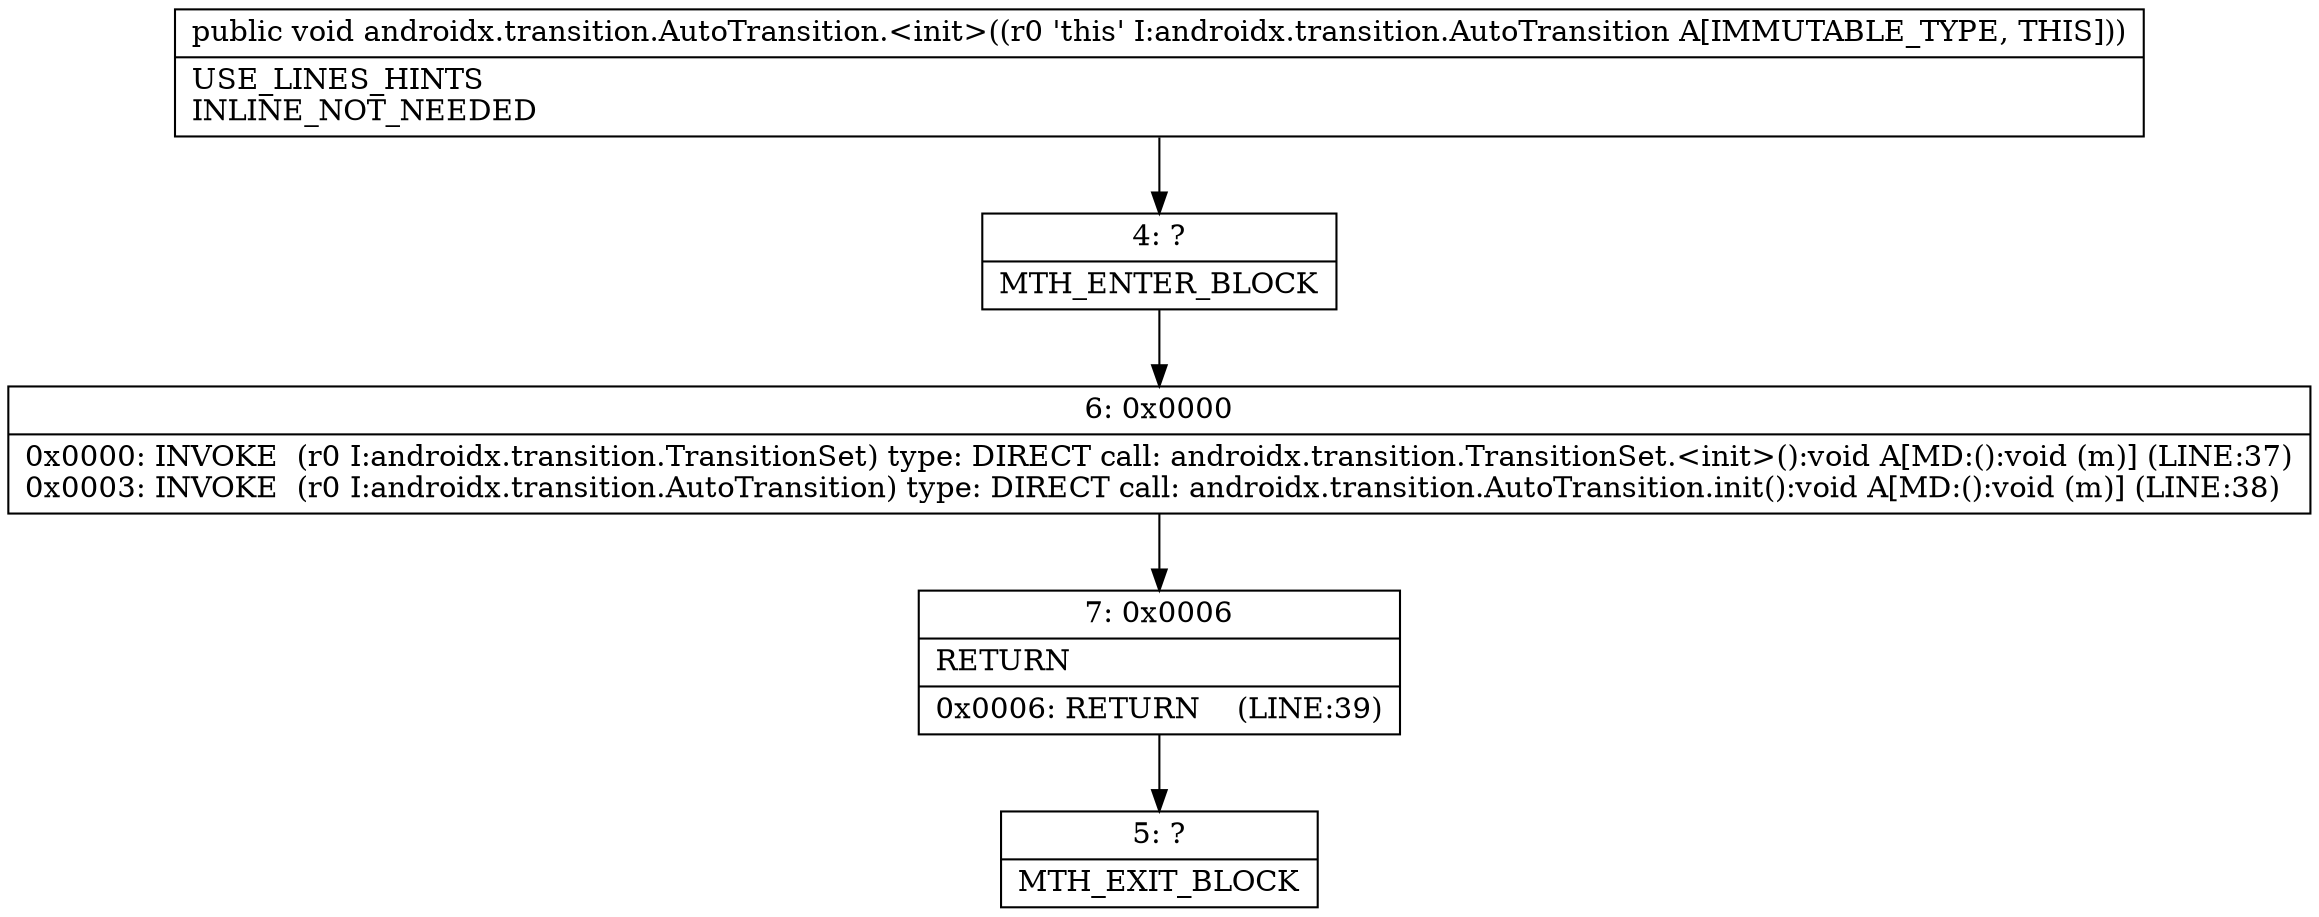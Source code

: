 digraph "CFG forandroidx.transition.AutoTransition.\<init\>()V" {
Node_4 [shape=record,label="{4\:\ ?|MTH_ENTER_BLOCK\l}"];
Node_6 [shape=record,label="{6\:\ 0x0000|0x0000: INVOKE  (r0 I:androidx.transition.TransitionSet) type: DIRECT call: androidx.transition.TransitionSet.\<init\>():void A[MD:():void (m)] (LINE:37)\l0x0003: INVOKE  (r0 I:androidx.transition.AutoTransition) type: DIRECT call: androidx.transition.AutoTransition.init():void A[MD:():void (m)] (LINE:38)\l}"];
Node_7 [shape=record,label="{7\:\ 0x0006|RETURN\l|0x0006: RETURN    (LINE:39)\l}"];
Node_5 [shape=record,label="{5\:\ ?|MTH_EXIT_BLOCK\l}"];
MethodNode[shape=record,label="{public void androidx.transition.AutoTransition.\<init\>((r0 'this' I:androidx.transition.AutoTransition A[IMMUTABLE_TYPE, THIS]))  | USE_LINES_HINTS\lINLINE_NOT_NEEDED\l}"];
MethodNode -> Node_4;Node_4 -> Node_6;
Node_6 -> Node_7;
Node_7 -> Node_5;
}

